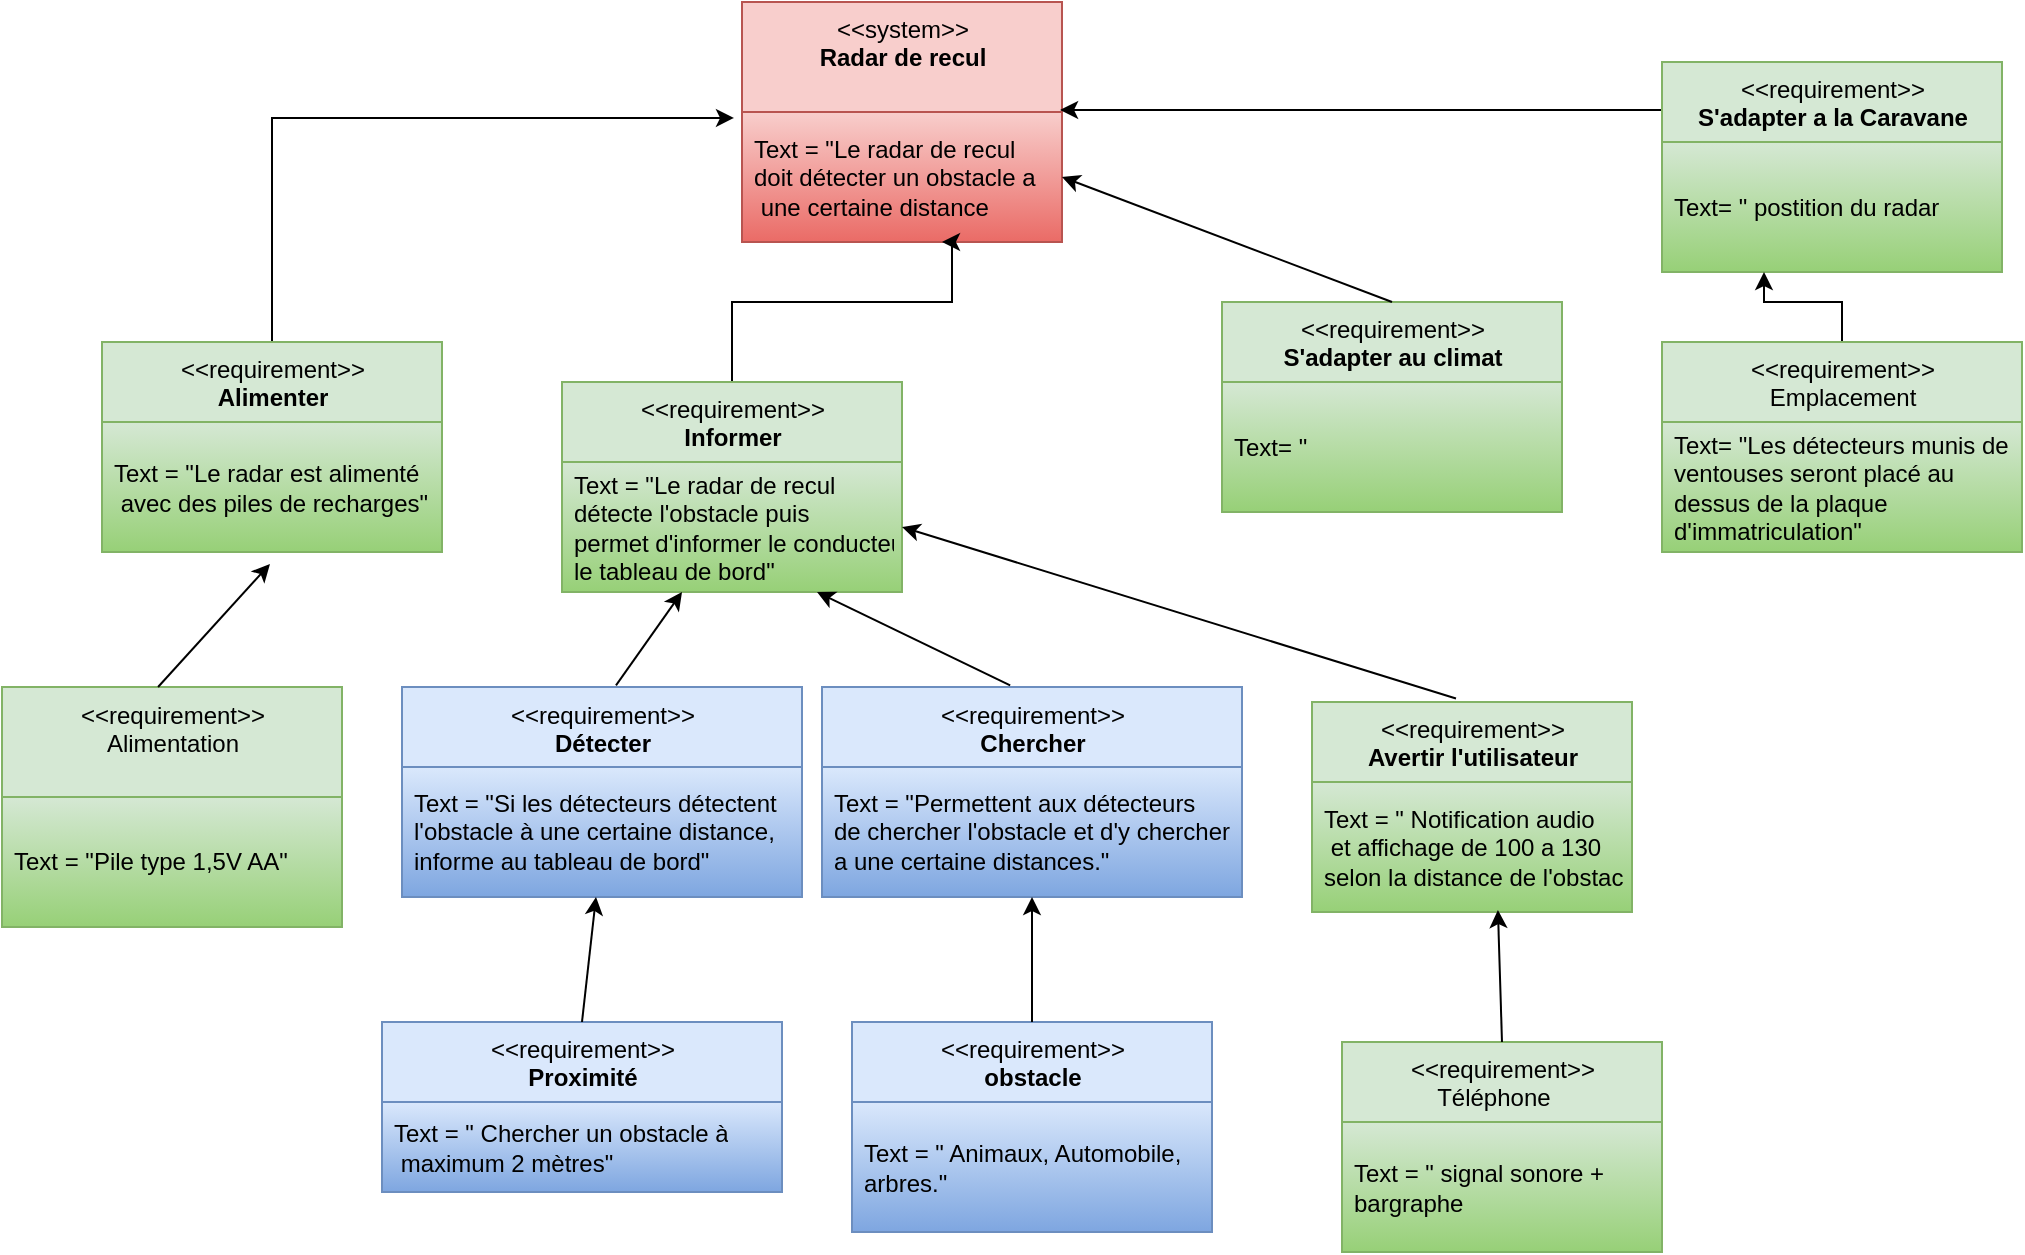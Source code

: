 <mxfile version="13.9.2" type="github">
  <diagram id="C5RBs43oDa-KdzZeNtuy" name="Page-1">
    <mxGraphModel dx="2591" dy="914" grid="1" gridSize="10" guides="1" tooltips="1" connect="1" arrows="1" fold="1" page="1" pageScale="1" pageWidth="1169" pageHeight="827" math="0" shadow="0">
      <root>
        <mxCell id="WIyWlLk6GJQsqaUBKTNV-0" />
        <mxCell id="WIyWlLk6GJQsqaUBKTNV-1" parent="WIyWlLk6GJQsqaUBKTNV-0" />
        <mxCell id="CYK6IF1NX_p0HlWvTa1t-4" value="&amp;lt;&amp;lt;system&amp;gt;&amp;gt;&lt;br&gt;&lt;b&gt;Radar de recul&lt;/b&gt;" style="swimlane;fontStyle=0;align=center;verticalAlign=top;childLayout=stackLayout;horizontal=1;startSize=55;horizontalStack=0;resizeParent=1;resizeParentMax=0;resizeLast=0;collapsible=0;marginBottom=0;html=1;fillColor=#f8cecc;strokeColor=#b85450;" parent="WIyWlLk6GJQsqaUBKTNV-1" vertex="1">
          <mxGeometry x="300" y="50" width="160" height="120" as="geometry" />
        </mxCell>
        <mxCell id="CYK6IF1NX_p0HlWvTa1t-6" value="Text = &quot;Le radar de recul &lt;br&gt;doit détecter un obstacle a&lt;br&gt;&amp;nbsp;une certaine distance" style="text;html=1;strokeColor=#b85450;fillColor=#f8cecc;align=left;verticalAlign=middle;spacingLeft=4;spacingRight=4;overflow=hidden;rotatable=0;points=[[0,0.5],[1,0.5]];portConstraint=eastwest;gradientColor=#ea6b66;" parent="CYK6IF1NX_p0HlWvTa1t-4" vertex="1">
          <mxGeometry y="55" width="160" height="65" as="geometry" />
        </mxCell>
        <mxCell id="4Z72P844WwUWApOzEmHu-0" style="edgeStyle=orthogonalEdgeStyle;rounded=0;orthogonalLoop=1;jettySize=auto;html=1;entryX=-0.025;entryY=0.046;entryDx=0;entryDy=0;entryPerimeter=0;" edge="1" parent="WIyWlLk6GJQsqaUBKTNV-1" source="8otMIjvlczTGv_Ewm8tE-0" target="CYK6IF1NX_p0HlWvTa1t-6">
          <mxGeometry relative="1" as="geometry">
            <mxPoint x="145" y="130" as="targetPoint" />
          </mxGeometry>
        </mxCell>
        <mxCell id="8otMIjvlczTGv_Ewm8tE-0" value="&amp;lt;&amp;lt;requirement&amp;gt;&amp;gt;&lt;br&gt;&lt;b&gt;Alimenter&lt;/b&gt;" style="swimlane;fontStyle=0;align=center;verticalAlign=top;childLayout=stackLayout;horizontal=1;startSize=40;horizontalStack=0;resizeParent=1;resizeParentMax=0;resizeLast=0;collapsible=0;marginBottom=0;html=1;fillColor=#d5e8d4;strokeColor=#82b366;" parent="WIyWlLk6GJQsqaUBKTNV-1" vertex="1">
          <mxGeometry x="-20" y="220" width="170" height="105" as="geometry" />
        </mxCell>
        <mxCell id="8otMIjvlczTGv_Ewm8tE-1" value="Text = &quot;Le radar est alimenté&amp;nbsp;&amp;nbsp;&lt;br&gt;&amp;nbsp;avec des piles de recharges&quot;" style="text;html=1;strokeColor=#82b366;fillColor=#d5e8d4;align=left;verticalAlign=middle;spacingLeft=4;spacingRight=4;overflow=hidden;rotatable=0;points=[[0,0.5],[1,0.5]];portConstraint=eastwest;gradientColor=#97d077;" parent="8otMIjvlczTGv_Ewm8tE-0" vertex="1">
          <mxGeometry y="40" width="170" height="65" as="geometry" />
        </mxCell>
        <mxCell id="4Z72P844WwUWApOzEmHu-1" style="edgeStyle=orthogonalEdgeStyle;rounded=0;orthogonalLoop=1;jettySize=auto;html=1;entryX=0.625;entryY=1;entryDx=0;entryDy=0;entryPerimeter=0;" edge="1" parent="WIyWlLk6GJQsqaUBKTNV-1" source="8otMIjvlczTGv_Ewm8tE-2" target="CYK6IF1NX_p0HlWvTa1t-6">
          <mxGeometry relative="1" as="geometry">
            <Array as="points">
              <mxPoint x="405" y="200" />
            </Array>
          </mxGeometry>
        </mxCell>
        <mxCell id="8otMIjvlczTGv_Ewm8tE-2" value="&amp;lt;&amp;lt;requirement&amp;gt;&amp;gt;&lt;br&gt;&lt;b&gt;Informer&lt;/b&gt;" style="swimlane;fontStyle=0;align=center;verticalAlign=top;childLayout=stackLayout;horizontal=1;startSize=40;horizontalStack=0;resizeParent=1;resizeParentMax=0;resizeLast=0;collapsible=0;marginBottom=0;html=1;fillColor=#d5e8d4;strokeColor=#82b366;" parent="WIyWlLk6GJQsqaUBKTNV-1" vertex="1">
          <mxGeometry x="210" y="240" width="170" height="105" as="geometry" />
        </mxCell>
        <mxCell id="8otMIjvlczTGv_Ewm8tE-3" value="Text = &quot;Le radar de recul &lt;br&gt;détecte l&#39;obstacle puis&amp;nbsp;&lt;br&gt;permet d&#39;informer le conducteur via&lt;br&gt;le tableau de bord&quot;" style="text;html=1;strokeColor=#82b366;fillColor=#d5e8d4;align=left;verticalAlign=middle;spacingLeft=4;spacingRight=4;overflow=hidden;rotatable=0;points=[[0,0.5],[1,0.5]];portConstraint=eastwest;gradientColor=#97d077;" parent="8otMIjvlczTGv_Ewm8tE-2" vertex="1">
          <mxGeometry y="40" width="170" height="65" as="geometry" />
        </mxCell>
        <mxCell id="4Z72P844WwUWApOzEmHu-37" value="" style="edgeStyle=orthogonalEdgeStyle;rounded=0;orthogonalLoop=1;jettySize=auto;html=1;entryX=0.994;entryY=0.45;entryDx=0;entryDy=0;entryPerimeter=0;" edge="1" parent="WIyWlLk6GJQsqaUBKTNV-1" source="8otMIjvlczTGv_Ewm8tE-4" target="CYK6IF1NX_p0HlWvTa1t-4">
          <mxGeometry relative="1" as="geometry">
            <mxPoint x="655" y="120" as="targetPoint" />
            <Array as="points">
              <mxPoint x="640" y="104" />
            </Array>
          </mxGeometry>
        </mxCell>
        <mxCell id="8otMIjvlczTGv_Ewm8tE-4" value="&amp;lt;&amp;lt;requirement&amp;gt;&amp;gt;&lt;br&gt;&lt;b&gt;S&#39;adapter a la Caravane&lt;/b&gt;" style="swimlane;fontStyle=0;align=center;verticalAlign=top;childLayout=stackLayout;horizontal=1;startSize=40;horizontalStack=0;resizeParent=1;resizeParentMax=0;resizeLast=0;collapsible=0;marginBottom=0;html=1;fillColor=#d5e8d4;strokeColor=#82b366;" parent="WIyWlLk6GJQsqaUBKTNV-1" vertex="1">
          <mxGeometry x="760" y="80" width="170" height="105" as="geometry" />
        </mxCell>
        <mxCell id="8otMIjvlczTGv_Ewm8tE-5" value="Text= &quot; postition du radar&amp;nbsp;" style="text;html=1;strokeColor=#82b366;fillColor=#d5e8d4;align=left;verticalAlign=middle;spacingLeft=4;spacingRight=4;overflow=hidden;rotatable=0;points=[[0,0.5],[1,0.5]];portConstraint=eastwest;gradientColor=#97d077;" parent="8otMIjvlczTGv_Ewm8tE-4" vertex="1">
          <mxGeometry y="40" width="170" height="65" as="geometry" />
        </mxCell>
        <mxCell id="BkgtSxY_Qfi_yce1tFpv-0" value="&amp;lt;&amp;lt;requirement&amp;gt;&amp;gt;&lt;br&gt;&lt;span style=&quot;font-size: 12px&quot;&gt;&lt;b&gt;Détecter&lt;/b&gt;&lt;/span&gt;" style="swimlane;fontStyle=0;align=center;verticalAlign=top;childLayout=stackLayout;horizontal=1;startSize=40;horizontalStack=0;resizeParent=1;resizeParentMax=0;resizeLast=0;collapsible=0;marginBottom=0;html=1;fillColor=#dae8fc;strokeColor=#6c8ebf;" parent="WIyWlLk6GJQsqaUBKTNV-1" vertex="1">
          <mxGeometry x="130" y="392.5" width="200" height="105" as="geometry" />
        </mxCell>
        <mxCell id="BkgtSxY_Qfi_yce1tFpv-1" value="Text = &quot;Si les détecteurs détectent&amp;nbsp;&lt;br&gt;l&#39;obstacle à une certaine distance,&lt;br&gt;informe au tableau de bord&quot;" style="text;html=1;strokeColor=#6c8ebf;fillColor=#dae8fc;align=left;verticalAlign=middle;spacingLeft=4;spacingRight=4;overflow=hidden;rotatable=0;points=[[0,0.5],[1,0.5]];portConstraint=eastwest;gradientColor=#7ea6e0;" parent="BkgtSxY_Qfi_yce1tFpv-0" vertex="1">
          <mxGeometry y="40" width="200" height="65" as="geometry" />
        </mxCell>
        <mxCell id="BkgtSxY_Qfi_yce1tFpv-2" value="&amp;lt;&amp;lt;requirement&amp;gt;&amp;gt;&lt;br&gt;&lt;b&gt;Chercher&lt;/b&gt;" style="swimlane;fontStyle=0;align=center;verticalAlign=top;childLayout=stackLayout;horizontal=1;startSize=40;horizontalStack=0;resizeParent=1;resizeParentMax=0;resizeLast=0;collapsible=0;marginBottom=0;html=1;fillColor=#dae8fc;strokeColor=#6c8ebf;" parent="WIyWlLk6GJQsqaUBKTNV-1" vertex="1">
          <mxGeometry x="340" y="392.5" width="210" height="105" as="geometry" />
        </mxCell>
        <mxCell id="BkgtSxY_Qfi_yce1tFpv-3" value="Text = &quot;Permettent aux détecteurs&lt;br&gt;de chercher l&#39;obstacle et d&#39;y chercher&lt;br&gt;a une certaine distances.&quot;" style="text;html=1;strokeColor=#6c8ebf;fillColor=#dae8fc;align=left;verticalAlign=middle;spacingLeft=4;spacingRight=4;overflow=hidden;rotatable=0;points=[[0,0.5],[1,0.5]];portConstraint=eastwest;gradientColor=#7ea6e0;" parent="BkgtSxY_Qfi_yce1tFpv-2" vertex="1">
          <mxGeometry y="40" width="210" height="65" as="geometry" />
        </mxCell>
        <mxCell id="4Z72P844WwUWApOzEmHu-11" value="&amp;lt;&amp;lt;requirement&amp;gt;&amp;gt;&lt;br&gt;&lt;b&gt;obstacle&lt;/b&gt;" style="swimlane;fontStyle=0;align=center;verticalAlign=top;childLayout=stackLayout;horizontal=1;startSize=40;horizontalStack=0;resizeParent=1;resizeParentMax=0;resizeLast=0;collapsible=0;marginBottom=0;html=1;fillColor=#dae8fc;strokeColor=#6c8ebf;" vertex="1" parent="WIyWlLk6GJQsqaUBKTNV-1">
          <mxGeometry x="355" y="560" width="180" height="105" as="geometry" />
        </mxCell>
        <mxCell id="4Z72P844WwUWApOzEmHu-12" value="Text = &quot; Animaux, Automobile,&lt;br&gt;arbres.&quot;" style="text;html=1;strokeColor=#6c8ebf;fillColor=#dae8fc;align=left;verticalAlign=middle;spacingLeft=4;spacingRight=4;overflow=hidden;rotatable=0;points=[[0,0.5],[1,0.5]];portConstraint=eastwest;gradientColor=#7ea6e0;" vertex="1" parent="4Z72P844WwUWApOzEmHu-11">
          <mxGeometry y="40" width="180" height="65" as="geometry" />
        </mxCell>
        <mxCell id="4Z72P844WwUWApOzEmHu-14" value="&amp;lt;&amp;lt;requirement&amp;gt;&amp;gt;&lt;br&gt;&lt;b&gt;Proximité&lt;/b&gt;" style="swimlane;fontStyle=0;align=center;verticalAlign=top;childLayout=stackLayout;horizontal=1;startSize=40;horizontalStack=0;resizeParent=1;resizeParentMax=0;resizeLast=0;collapsible=0;marginBottom=0;html=1;fillColor=#dae8fc;strokeColor=#6c8ebf;" vertex="1" parent="WIyWlLk6GJQsqaUBKTNV-1">
          <mxGeometry x="120" y="560" width="200" height="85" as="geometry" />
        </mxCell>
        <mxCell id="4Z72P844WwUWApOzEmHu-15" value="Text = &quot; Chercher un obstacle à&lt;br&gt;&amp;nbsp;maximum 2 mètres&quot;" style="text;html=1;strokeColor=#6c8ebf;fillColor=#dae8fc;align=left;verticalAlign=middle;spacingLeft=4;spacingRight=4;overflow=hidden;rotatable=0;points=[[0,0.5],[1,0.5]];portConstraint=eastwest;gradientColor=#7ea6e0;" vertex="1" parent="4Z72P844WwUWApOzEmHu-14">
          <mxGeometry y="40" width="200" height="45" as="geometry" />
        </mxCell>
        <mxCell id="4Z72P844WwUWApOzEmHu-17" value="" style="endArrow=classic;html=1;exitX=0.5;exitY=0;exitDx=0;exitDy=0;entryX=0.5;entryY=1;entryDx=0;entryDy=0;" edge="1" parent="WIyWlLk6GJQsqaUBKTNV-1" source="4Z72P844WwUWApOzEmHu-11" target="BkgtSxY_Qfi_yce1tFpv-2">
          <mxGeometry width="50" height="50" relative="1" as="geometry">
            <mxPoint x="580" y="560" as="sourcePoint" />
            <mxPoint x="540" y="520" as="targetPoint" />
          </mxGeometry>
        </mxCell>
        <mxCell id="4Z72P844WwUWApOzEmHu-19" value="" style="endArrow=classic;html=1;exitX=0.535;exitY=-0.008;exitDx=0;exitDy=0;exitPerimeter=0;entryX=0.353;entryY=1;entryDx=0;entryDy=0;entryPerimeter=0;" edge="1" parent="WIyWlLk6GJQsqaUBKTNV-1" source="BkgtSxY_Qfi_yce1tFpv-0" target="8otMIjvlczTGv_Ewm8tE-3">
          <mxGeometry width="50" height="50" relative="1" as="geometry">
            <mxPoint x="530" y="500" as="sourcePoint" />
            <mxPoint x="580" y="450" as="targetPoint" />
          </mxGeometry>
        </mxCell>
        <mxCell id="4Z72P844WwUWApOzEmHu-20" value="" style="endArrow=classic;html=1;entryX=0.75;entryY=1;entryDx=0;entryDy=0;exitX=0.448;exitY=-0.008;exitDx=0;exitDy=0;exitPerimeter=0;" edge="1" parent="WIyWlLk6GJQsqaUBKTNV-1" source="BkgtSxY_Qfi_yce1tFpv-2" target="8otMIjvlczTGv_Ewm8tE-2">
          <mxGeometry width="50" height="50" relative="1" as="geometry">
            <mxPoint x="530" y="500" as="sourcePoint" />
            <mxPoint x="580" y="450" as="targetPoint" />
          </mxGeometry>
        </mxCell>
        <mxCell id="4Z72P844WwUWApOzEmHu-22" value="&amp;lt;&amp;lt;requirement&amp;gt;&amp;gt;&lt;br&gt;&lt;span style=&quot;text-align: left&quot;&gt;&lt;b&gt;Avertir l&#39;utilisateur&lt;/b&gt;&lt;/span&gt;" style="swimlane;fontStyle=0;align=center;verticalAlign=top;childLayout=stackLayout;horizontal=1;startSize=40;horizontalStack=0;resizeParent=1;resizeParentMax=0;resizeLast=0;collapsible=0;marginBottom=0;html=1;fillColor=#d5e8d4;strokeColor=#82b366;" vertex="1" parent="WIyWlLk6GJQsqaUBKTNV-1">
          <mxGeometry x="585" y="400" width="160" height="105" as="geometry" />
        </mxCell>
        <mxCell id="4Z72P844WwUWApOzEmHu-23" value="Text = &quot; Notification audio&lt;br&gt;&amp;nbsp;et affichage de 100 a 130&amp;nbsp;&lt;br&gt;selon la distance de l&#39;obstacle" style="text;html=1;strokeColor=#82b366;fillColor=#d5e8d4;align=left;verticalAlign=middle;spacingLeft=4;spacingRight=4;overflow=hidden;rotatable=0;points=[[0,0.5],[1,0.5]];portConstraint=eastwest;gradientColor=#97d077;" vertex="1" parent="4Z72P844WwUWApOzEmHu-22">
          <mxGeometry y="40" width="160" height="65" as="geometry" />
        </mxCell>
        <mxCell id="4Z72P844WwUWApOzEmHu-24" value="" style="endArrow=classic;html=1;entryX=1;entryY=0.5;entryDx=0;entryDy=0;exitX=0.45;exitY=-0.017;exitDx=0;exitDy=0;exitPerimeter=0;" edge="1" parent="WIyWlLk6GJQsqaUBKTNV-1" source="4Z72P844WwUWApOzEmHu-22" target="8otMIjvlczTGv_Ewm8tE-3">
          <mxGeometry width="50" height="50" relative="1" as="geometry">
            <mxPoint x="530" y="500" as="sourcePoint" />
            <mxPoint x="580" y="450" as="targetPoint" />
          </mxGeometry>
        </mxCell>
        <mxCell id="4Z72P844WwUWApOzEmHu-25" value="&amp;lt;&amp;lt;requirement&amp;gt;&amp;gt;&lt;br&gt;Alimentation" style="swimlane;fontStyle=0;align=center;verticalAlign=top;childLayout=stackLayout;horizontal=1;startSize=55;horizontalStack=0;resizeParent=1;resizeParentMax=0;resizeLast=0;collapsible=0;marginBottom=0;html=1;fillColor=#d5e8d4;strokeColor=#82b366;" vertex="1" parent="WIyWlLk6GJQsqaUBKTNV-1">
          <mxGeometry x="-70" y="392.5" width="170" height="120" as="geometry" />
        </mxCell>
        <mxCell id="4Z72P844WwUWApOzEmHu-26" value="Text = &quot;Pile type 1,5V AA&quot;" style="text;html=1;strokeColor=#82b366;fillColor=#d5e8d4;align=left;verticalAlign=middle;spacingLeft=4;spacingRight=4;overflow=hidden;rotatable=0;points=[[0,0.5],[1,0.5]];portConstraint=eastwest;gradientColor=#97d077;" vertex="1" parent="4Z72P844WwUWApOzEmHu-25">
          <mxGeometry y="55" width="170" height="65" as="geometry" />
        </mxCell>
        <mxCell id="4Z72P844WwUWApOzEmHu-27" value="&amp;lt;&amp;lt;requirement&amp;gt;&amp;gt;&lt;br&gt;&lt;div style=&quot;text-align: left&quot;&gt;&lt;span&gt;&amp;nbsp; &amp;nbsp; Téléphone&amp;nbsp;&lt;/span&gt;&lt;/div&gt;" style="swimlane;fontStyle=0;align=center;verticalAlign=top;childLayout=stackLayout;horizontal=1;startSize=40;horizontalStack=0;resizeParent=1;resizeParentMax=0;resizeLast=0;collapsible=0;marginBottom=0;html=1;fillColor=#d5e8d4;strokeColor=#82b366;" vertex="1" parent="WIyWlLk6GJQsqaUBKTNV-1">
          <mxGeometry x="600" y="570" width="160" height="105" as="geometry" />
        </mxCell>
        <mxCell id="4Z72P844WwUWApOzEmHu-28" value="Text = &quot; signal sonore + &lt;br&gt;bargraphe" style="text;html=1;strokeColor=#82b366;fillColor=#d5e8d4;align=left;verticalAlign=middle;spacingLeft=4;spacingRight=4;overflow=hidden;rotatable=0;points=[[0,0.5],[1,0.5]];portConstraint=eastwest;gradientColor=#97d077;" vertex="1" parent="4Z72P844WwUWApOzEmHu-27">
          <mxGeometry y="40" width="160" height="65" as="geometry" />
        </mxCell>
        <mxCell id="4Z72P844WwUWApOzEmHu-29" value="" style="endArrow=classic;html=1;exitX=0.5;exitY=0;exitDx=0;exitDy=0;entryX=0.581;entryY=0.985;entryDx=0;entryDy=0;entryPerimeter=0;" edge="1" parent="WIyWlLk6GJQsqaUBKTNV-1" source="4Z72P844WwUWApOzEmHu-27" target="4Z72P844WwUWApOzEmHu-23">
          <mxGeometry width="50" height="50" relative="1" as="geometry">
            <mxPoint x="530" y="500" as="sourcePoint" />
            <mxPoint x="580" y="450" as="targetPoint" />
          </mxGeometry>
        </mxCell>
        <mxCell id="4Z72P844WwUWApOzEmHu-30" value="" style="endArrow=classic;html=1;exitX=0.459;exitY=0;exitDx=0;exitDy=0;exitPerimeter=0;entryX=0.494;entryY=1.092;entryDx=0;entryDy=0;entryPerimeter=0;" edge="1" parent="WIyWlLk6GJQsqaUBKTNV-1" source="4Z72P844WwUWApOzEmHu-25" target="8otMIjvlczTGv_Ewm8tE-1">
          <mxGeometry width="50" height="50" relative="1" as="geometry">
            <mxPoint x="530" y="500" as="sourcePoint" />
            <mxPoint x="580" y="450" as="targetPoint" />
          </mxGeometry>
        </mxCell>
        <mxCell id="4Z72P844WwUWApOzEmHu-40" style="edgeStyle=orthogonalEdgeStyle;rounded=0;orthogonalLoop=1;jettySize=auto;html=1;entryX=0.3;entryY=1;entryDx=0;entryDy=0;entryPerimeter=0;" edge="1" parent="WIyWlLk6GJQsqaUBKTNV-1" source="4Z72P844WwUWApOzEmHu-31" target="8otMIjvlczTGv_Ewm8tE-5">
          <mxGeometry relative="1" as="geometry" />
        </mxCell>
        <mxCell id="4Z72P844WwUWApOzEmHu-31" value="&amp;lt;&amp;lt;requirement&amp;gt;&amp;gt;&lt;br&gt;Emplacement" style="swimlane;fontStyle=0;align=center;verticalAlign=top;childLayout=stackLayout;horizontal=1;startSize=40;horizontalStack=0;resizeParent=1;resizeParentMax=0;resizeLast=0;collapsible=0;marginBottom=0;html=1;fillColor=#d5e8d4;strokeColor=#82b366;" vertex="1" parent="WIyWlLk6GJQsqaUBKTNV-1">
          <mxGeometry x="760" y="220" width="180" height="105" as="geometry" />
        </mxCell>
        <mxCell id="4Z72P844WwUWApOzEmHu-32" value="Text= &quot;Les détecteurs munis de&lt;br&gt;ventouses seront placé au &lt;br&gt;dessus de la plaque&lt;br&gt;d&#39;immatriculation&quot;" style="text;html=1;strokeColor=#82b366;fillColor=#d5e8d4;align=left;verticalAlign=middle;spacingLeft=4;spacingRight=4;overflow=hidden;rotatable=0;points=[[0,0.5],[1,0.5]];portConstraint=eastwest;gradientColor=#97d077;" vertex="1" parent="4Z72P844WwUWApOzEmHu-31">
          <mxGeometry y="40" width="180" height="65" as="geometry" />
        </mxCell>
        <mxCell id="4Z72P844WwUWApOzEmHu-34" value="" style="endArrow=classic;html=1;entryX=0.485;entryY=1;entryDx=0;entryDy=0;entryPerimeter=0;exitX=0.5;exitY=0;exitDx=0;exitDy=0;" edge="1" parent="WIyWlLk6GJQsqaUBKTNV-1" source="4Z72P844WwUWApOzEmHu-14" target="BkgtSxY_Qfi_yce1tFpv-1">
          <mxGeometry width="50" height="50" relative="1" as="geometry">
            <mxPoint x="530" y="520" as="sourcePoint" />
            <mxPoint x="580" y="470" as="targetPoint" />
          </mxGeometry>
        </mxCell>
        <mxCell id="4Z72P844WwUWApOzEmHu-41" value="&amp;lt;&amp;lt;requirement&amp;gt;&amp;gt;&lt;br&gt;&lt;b&gt;S&#39;adapter au climat&lt;/b&gt;" style="swimlane;fontStyle=0;align=center;verticalAlign=top;childLayout=stackLayout;horizontal=1;startSize=40;horizontalStack=0;resizeParent=1;resizeParentMax=0;resizeLast=0;collapsible=0;marginBottom=0;html=1;fillColor=#d5e8d4;strokeColor=#82b366;" vertex="1" parent="WIyWlLk6GJQsqaUBKTNV-1">
          <mxGeometry x="540" y="200" width="170" height="105" as="geometry" />
        </mxCell>
        <mxCell id="4Z72P844WwUWApOzEmHu-42" value="Text= &quot;&amp;nbsp;" style="text;html=1;strokeColor=#82b366;fillColor=#d5e8d4;align=left;verticalAlign=middle;spacingLeft=4;spacingRight=4;overflow=hidden;rotatable=0;points=[[0,0.5],[1,0.5]];portConstraint=eastwest;gradientColor=#97d077;" vertex="1" parent="4Z72P844WwUWApOzEmHu-41">
          <mxGeometry y="40" width="170" height="65" as="geometry" />
        </mxCell>
        <mxCell id="4Z72P844WwUWApOzEmHu-47" value="" style="endArrow=classic;html=1;entryX=1;entryY=0.5;entryDx=0;entryDy=0;exitX=0.5;exitY=0;exitDx=0;exitDy=0;" edge="1" parent="WIyWlLk6GJQsqaUBKTNV-1" source="4Z72P844WwUWApOzEmHu-41" target="CYK6IF1NX_p0HlWvTa1t-6">
          <mxGeometry width="50" height="50" relative="1" as="geometry">
            <mxPoint x="430" y="480" as="sourcePoint" />
            <mxPoint x="480" y="430" as="targetPoint" />
          </mxGeometry>
        </mxCell>
      </root>
    </mxGraphModel>
  </diagram>
</mxfile>
